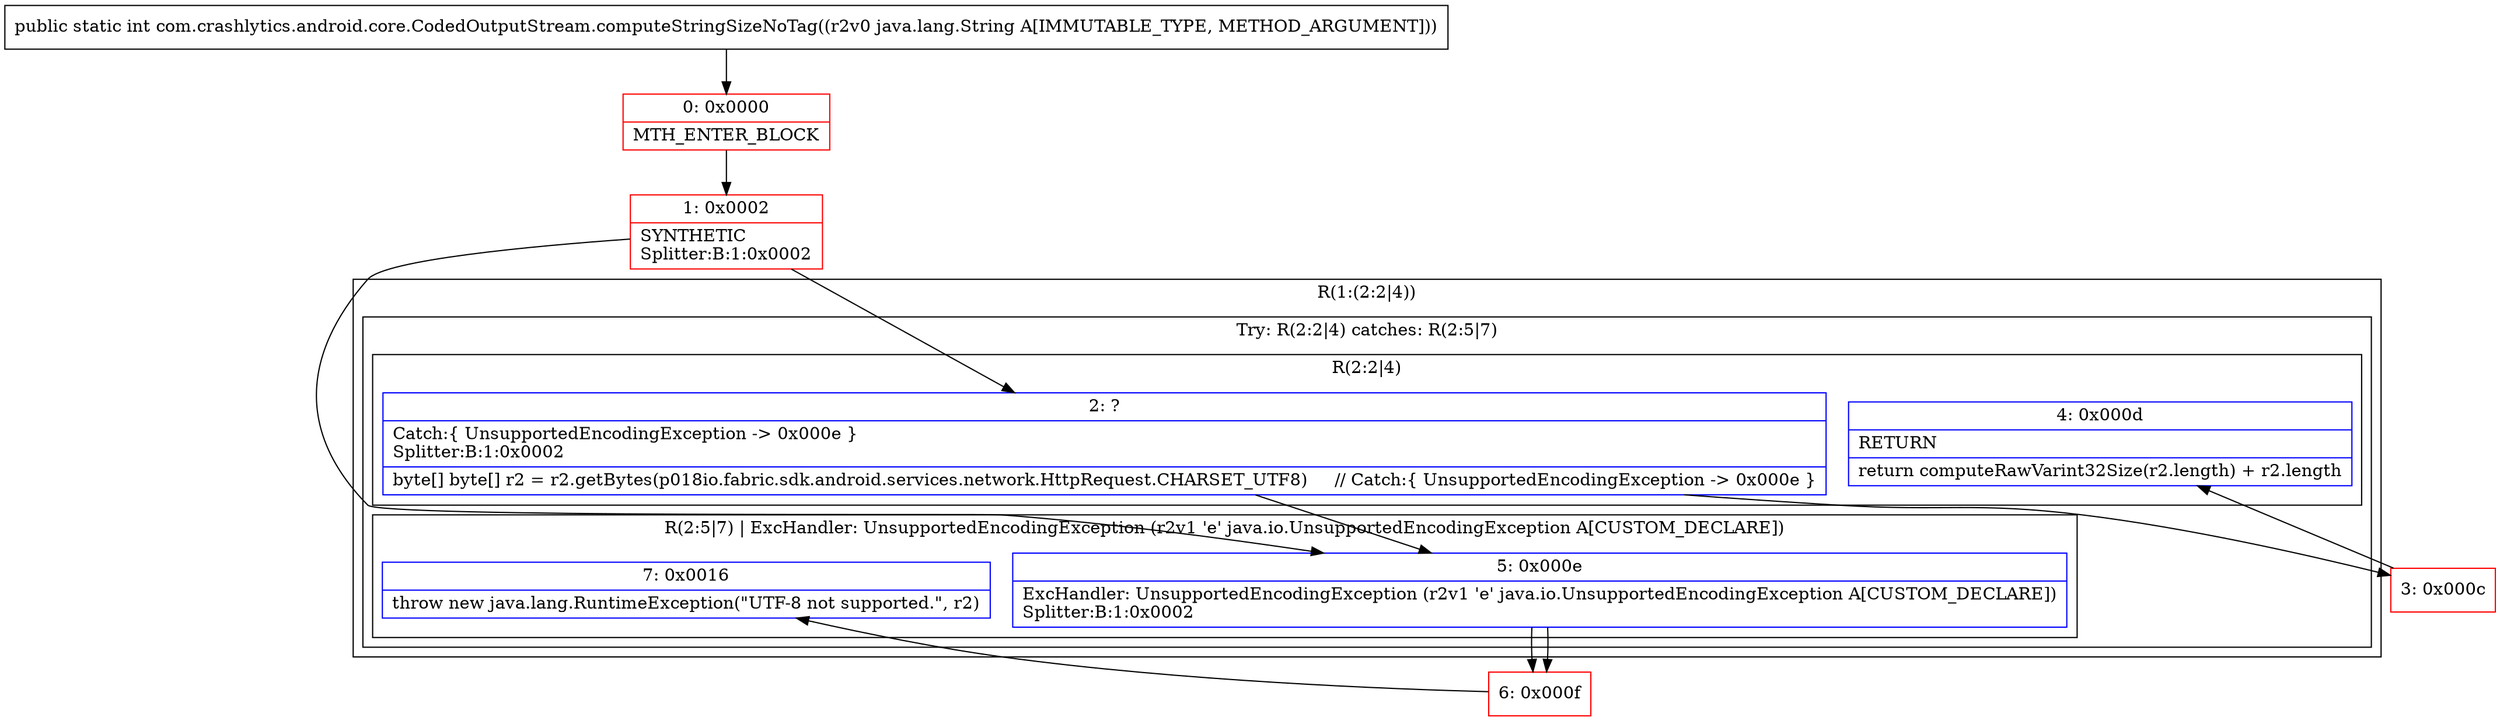 digraph "CFG forcom.crashlytics.android.core.CodedOutputStream.computeStringSizeNoTag(Ljava\/lang\/String;)I" {
subgraph cluster_Region_1437672790 {
label = "R(1:(2:2|4))";
node [shape=record,color=blue];
subgraph cluster_TryCatchRegion_1316534690 {
label = "Try: R(2:2|4) catches: R(2:5|7)";
node [shape=record,color=blue];
subgraph cluster_Region_2138406538 {
label = "R(2:2|4)";
node [shape=record,color=blue];
Node_2 [shape=record,label="{2\:\ ?|Catch:\{ UnsupportedEncodingException \-\> 0x000e \}\lSplitter:B:1:0x0002\l|byte[] byte[] r2 = r2.getBytes(p018io.fabric.sdk.android.services.network.HttpRequest.CHARSET_UTF8)     \/\/ Catch:\{ UnsupportedEncodingException \-\> 0x000e \}\l}"];
Node_4 [shape=record,label="{4\:\ 0x000d|RETURN\l|return computeRawVarint32Size(r2.length) + r2.length\l}"];
}
subgraph cluster_Region_607078097 {
label = "R(2:5|7) | ExcHandler: UnsupportedEncodingException (r2v1 'e' java.io.UnsupportedEncodingException A[CUSTOM_DECLARE])\l";
node [shape=record,color=blue];
Node_5 [shape=record,label="{5\:\ 0x000e|ExcHandler: UnsupportedEncodingException (r2v1 'e' java.io.UnsupportedEncodingException A[CUSTOM_DECLARE])\lSplitter:B:1:0x0002\l}"];
Node_7 [shape=record,label="{7\:\ 0x0016|throw new java.lang.RuntimeException(\"UTF\-8 not supported.\", r2)\l}"];
}
}
}
subgraph cluster_Region_607078097 {
label = "R(2:5|7) | ExcHandler: UnsupportedEncodingException (r2v1 'e' java.io.UnsupportedEncodingException A[CUSTOM_DECLARE])\l";
node [shape=record,color=blue];
Node_5 [shape=record,label="{5\:\ 0x000e|ExcHandler: UnsupportedEncodingException (r2v1 'e' java.io.UnsupportedEncodingException A[CUSTOM_DECLARE])\lSplitter:B:1:0x0002\l}"];
Node_7 [shape=record,label="{7\:\ 0x0016|throw new java.lang.RuntimeException(\"UTF\-8 not supported.\", r2)\l}"];
}
Node_0 [shape=record,color=red,label="{0\:\ 0x0000|MTH_ENTER_BLOCK\l}"];
Node_1 [shape=record,color=red,label="{1\:\ 0x0002|SYNTHETIC\lSplitter:B:1:0x0002\l}"];
Node_3 [shape=record,color=red,label="{3\:\ 0x000c}"];
Node_6 [shape=record,color=red,label="{6\:\ 0x000f}"];
MethodNode[shape=record,label="{public static int com.crashlytics.android.core.CodedOutputStream.computeStringSizeNoTag((r2v0 java.lang.String A[IMMUTABLE_TYPE, METHOD_ARGUMENT])) }"];
MethodNode -> Node_0;
Node_2 -> Node_3;
Node_2 -> Node_5;
Node_5 -> Node_6;
Node_5 -> Node_6;
Node_0 -> Node_1;
Node_1 -> Node_2;
Node_1 -> Node_5;
Node_3 -> Node_4;
Node_6 -> Node_7;
}

